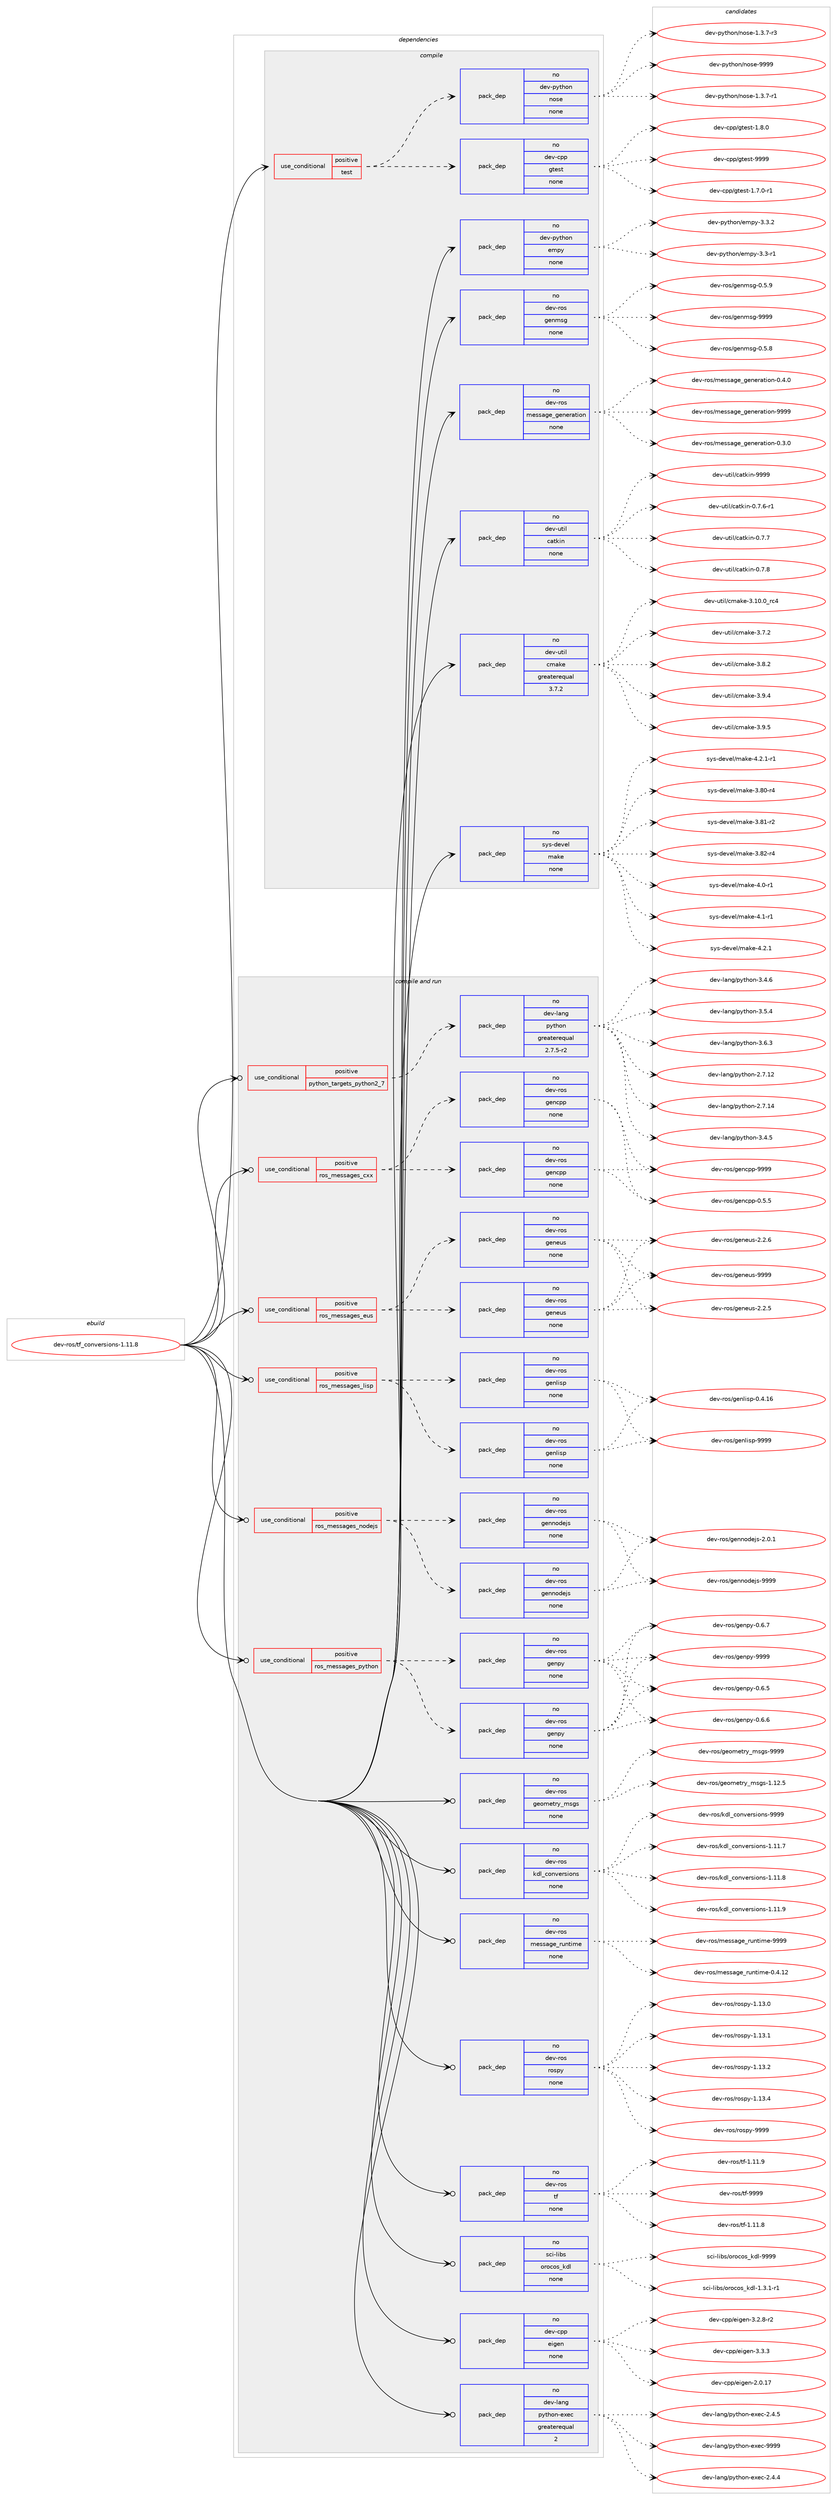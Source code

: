 digraph prolog {

# *************
# Graph options
# *************

newrank=true;
concentrate=true;
compound=true;
graph [rankdir=LR,fontname=Helvetica,fontsize=10,ranksep=1.5];#, ranksep=2.5, nodesep=0.2];
edge  [arrowhead=vee];
node  [fontname=Helvetica,fontsize=10];

# **********
# The ebuild
# **********

subgraph cluster_leftcol {
color=gray;
rank=same;
label=<<i>ebuild</i>>;
id [label="dev-ros/tf_conversions-1.11.8", color=red, width=4, href="../dev-ros/tf_conversions-1.11.8.svg"];
}

# ****************
# The dependencies
# ****************

subgraph cluster_midcol {
color=gray;
label=<<i>dependencies</i>>;
subgraph cluster_compile {
fillcolor="#eeeeee";
style=filled;
label=<<i>compile</i>>;
subgraph cond47922 {
dependency218184 [label=<<TABLE BORDER="0" CELLBORDER="1" CELLSPACING="0" CELLPADDING="4"><TR><TD ROWSPAN="3" CELLPADDING="10">use_conditional</TD></TR><TR><TD>positive</TD></TR><TR><TD>test</TD></TR></TABLE>>, shape=none, color=red];
subgraph pack166272 {
dependency218185 [label=<<TABLE BORDER="0" CELLBORDER="1" CELLSPACING="0" CELLPADDING="4" WIDTH="220"><TR><TD ROWSPAN="6" CELLPADDING="30">pack_dep</TD></TR><TR><TD WIDTH="110">no</TD></TR><TR><TD>dev-cpp</TD></TR><TR><TD>gtest</TD></TR><TR><TD>none</TD></TR><TR><TD></TD></TR></TABLE>>, shape=none, color=blue];
}
dependency218184:e -> dependency218185:w [weight=20,style="dashed",arrowhead="vee"];
subgraph pack166273 {
dependency218186 [label=<<TABLE BORDER="0" CELLBORDER="1" CELLSPACING="0" CELLPADDING="4" WIDTH="220"><TR><TD ROWSPAN="6" CELLPADDING="30">pack_dep</TD></TR><TR><TD WIDTH="110">no</TD></TR><TR><TD>dev-python</TD></TR><TR><TD>nose</TD></TR><TR><TD>none</TD></TR><TR><TD></TD></TR></TABLE>>, shape=none, color=blue];
}
dependency218184:e -> dependency218186:w [weight=20,style="dashed",arrowhead="vee"];
}
id:e -> dependency218184:w [weight=20,style="solid",arrowhead="vee"];
subgraph pack166274 {
dependency218187 [label=<<TABLE BORDER="0" CELLBORDER="1" CELLSPACING="0" CELLPADDING="4" WIDTH="220"><TR><TD ROWSPAN="6" CELLPADDING="30">pack_dep</TD></TR><TR><TD WIDTH="110">no</TD></TR><TR><TD>dev-python</TD></TR><TR><TD>empy</TD></TR><TR><TD>none</TD></TR><TR><TD></TD></TR></TABLE>>, shape=none, color=blue];
}
id:e -> dependency218187:w [weight=20,style="solid",arrowhead="vee"];
subgraph pack166275 {
dependency218188 [label=<<TABLE BORDER="0" CELLBORDER="1" CELLSPACING="0" CELLPADDING="4" WIDTH="220"><TR><TD ROWSPAN="6" CELLPADDING="30">pack_dep</TD></TR><TR><TD WIDTH="110">no</TD></TR><TR><TD>dev-ros</TD></TR><TR><TD>genmsg</TD></TR><TR><TD>none</TD></TR><TR><TD></TD></TR></TABLE>>, shape=none, color=blue];
}
id:e -> dependency218188:w [weight=20,style="solid",arrowhead="vee"];
subgraph pack166276 {
dependency218189 [label=<<TABLE BORDER="0" CELLBORDER="1" CELLSPACING="0" CELLPADDING="4" WIDTH="220"><TR><TD ROWSPAN="6" CELLPADDING="30">pack_dep</TD></TR><TR><TD WIDTH="110">no</TD></TR><TR><TD>dev-ros</TD></TR><TR><TD>message_generation</TD></TR><TR><TD>none</TD></TR><TR><TD></TD></TR></TABLE>>, shape=none, color=blue];
}
id:e -> dependency218189:w [weight=20,style="solid",arrowhead="vee"];
subgraph pack166277 {
dependency218190 [label=<<TABLE BORDER="0" CELLBORDER="1" CELLSPACING="0" CELLPADDING="4" WIDTH="220"><TR><TD ROWSPAN="6" CELLPADDING="30">pack_dep</TD></TR><TR><TD WIDTH="110">no</TD></TR><TR><TD>dev-util</TD></TR><TR><TD>catkin</TD></TR><TR><TD>none</TD></TR><TR><TD></TD></TR></TABLE>>, shape=none, color=blue];
}
id:e -> dependency218190:w [weight=20,style="solid",arrowhead="vee"];
subgraph pack166278 {
dependency218191 [label=<<TABLE BORDER="0" CELLBORDER="1" CELLSPACING="0" CELLPADDING="4" WIDTH="220"><TR><TD ROWSPAN="6" CELLPADDING="30">pack_dep</TD></TR><TR><TD WIDTH="110">no</TD></TR><TR><TD>dev-util</TD></TR><TR><TD>cmake</TD></TR><TR><TD>greaterequal</TD></TR><TR><TD>3.7.2</TD></TR></TABLE>>, shape=none, color=blue];
}
id:e -> dependency218191:w [weight=20,style="solid",arrowhead="vee"];
subgraph pack166279 {
dependency218192 [label=<<TABLE BORDER="0" CELLBORDER="1" CELLSPACING="0" CELLPADDING="4" WIDTH="220"><TR><TD ROWSPAN="6" CELLPADDING="30">pack_dep</TD></TR><TR><TD WIDTH="110">no</TD></TR><TR><TD>sys-devel</TD></TR><TR><TD>make</TD></TR><TR><TD>none</TD></TR><TR><TD></TD></TR></TABLE>>, shape=none, color=blue];
}
id:e -> dependency218192:w [weight=20,style="solid",arrowhead="vee"];
}
subgraph cluster_compileandrun {
fillcolor="#eeeeee";
style=filled;
label=<<i>compile and run</i>>;
subgraph cond47923 {
dependency218193 [label=<<TABLE BORDER="0" CELLBORDER="1" CELLSPACING="0" CELLPADDING="4"><TR><TD ROWSPAN="3" CELLPADDING="10">use_conditional</TD></TR><TR><TD>positive</TD></TR><TR><TD>python_targets_python2_7</TD></TR></TABLE>>, shape=none, color=red];
subgraph pack166280 {
dependency218194 [label=<<TABLE BORDER="0" CELLBORDER="1" CELLSPACING="0" CELLPADDING="4" WIDTH="220"><TR><TD ROWSPAN="6" CELLPADDING="30">pack_dep</TD></TR><TR><TD WIDTH="110">no</TD></TR><TR><TD>dev-lang</TD></TR><TR><TD>python</TD></TR><TR><TD>greaterequal</TD></TR><TR><TD>2.7.5-r2</TD></TR></TABLE>>, shape=none, color=blue];
}
dependency218193:e -> dependency218194:w [weight=20,style="dashed",arrowhead="vee"];
}
id:e -> dependency218193:w [weight=20,style="solid",arrowhead="odotvee"];
subgraph cond47924 {
dependency218195 [label=<<TABLE BORDER="0" CELLBORDER="1" CELLSPACING="0" CELLPADDING="4"><TR><TD ROWSPAN="3" CELLPADDING="10">use_conditional</TD></TR><TR><TD>positive</TD></TR><TR><TD>ros_messages_cxx</TD></TR></TABLE>>, shape=none, color=red];
subgraph pack166281 {
dependency218196 [label=<<TABLE BORDER="0" CELLBORDER="1" CELLSPACING="0" CELLPADDING="4" WIDTH="220"><TR><TD ROWSPAN="6" CELLPADDING="30">pack_dep</TD></TR><TR><TD WIDTH="110">no</TD></TR><TR><TD>dev-ros</TD></TR><TR><TD>gencpp</TD></TR><TR><TD>none</TD></TR><TR><TD></TD></TR></TABLE>>, shape=none, color=blue];
}
dependency218195:e -> dependency218196:w [weight=20,style="dashed",arrowhead="vee"];
subgraph pack166282 {
dependency218197 [label=<<TABLE BORDER="0" CELLBORDER="1" CELLSPACING="0" CELLPADDING="4" WIDTH="220"><TR><TD ROWSPAN="6" CELLPADDING="30">pack_dep</TD></TR><TR><TD WIDTH="110">no</TD></TR><TR><TD>dev-ros</TD></TR><TR><TD>gencpp</TD></TR><TR><TD>none</TD></TR><TR><TD></TD></TR></TABLE>>, shape=none, color=blue];
}
dependency218195:e -> dependency218197:w [weight=20,style="dashed",arrowhead="vee"];
}
id:e -> dependency218195:w [weight=20,style="solid",arrowhead="odotvee"];
subgraph cond47925 {
dependency218198 [label=<<TABLE BORDER="0" CELLBORDER="1" CELLSPACING="0" CELLPADDING="4"><TR><TD ROWSPAN="3" CELLPADDING="10">use_conditional</TD></TR><TR><TD>positive</TD></TR><TR><TD>ros_messages_eus</TD></TR></TABLE>>, shape=none, color=red];
subgraph pack166283 {
dependency218199 [label=<<TABLE BORDER="0" CELLBORDER="1" CELLSPACING="0" CELLPADDING="4" WIDTH="220"><TR><TD ROWSPAN="6" CELLPADDING="30">pack_dep</TD></TR><TR><TD WIDTH="110">no</TD></TR><TR><TD>dev-ros</TD></TR><TR><TD>geneus</TD></TR><TR><TD>none</TD></TR><TR><TD></TD></TR></TABLE>>, shape=none, color=blue];
}
dependency218198:e -> dependency218199:w [weight=20,style="dashed",arrowhead="vee"];
subgraph pack166284 {
dependency218200 [label=<<TABLE BORDER="0" CELLBORDER="1" CELLSPACING="0" CELLPADDING="4" WIDTH="220"><TR><TD ROWSPAN="6" CELLPADDING="30">pack_dep</TD></TR><TR><TD WIDTH="110">no</TD></TR><TR><TD>dev-ros</TD></TR><TR><TD>geneus</TD></TR><TR><TD>none</TD></TR><TR><TD></TD></TR></TABLE>>, shape=none, color=blue];
}
dependency218198:e -> dependency218200:w [weight=20,style="dashed",arrowhead="vee"];
}
id:e -> dependency218198:w [weight=20,style="solid",arrowhead="odotvee"];
subgraph cond47926 {
dependency218201 [label=<<TABLE BORDER="0" CELLBORDER="1" CELLSPACING="0" CELLPADDING="4"><TR><TD ROWSPAN="3" CELLPADDING="10">use_conditional</TD></TR><TR><TD>positive</TD></TR><TR><TD>ros_messages_lisp</TD></TR></TABLE>>, shape=none, color=red];
subgraph pack166285 {
dependency218202 [label=<<TABLE BORDER="0" CELLBORDER="1" CELLSPACING="0" CELLPADDING="4" WIDTH="220"><TR><TD ROWSPAN="6" CELLPADDING="30">pack_dep</TD></TR><TR><TD WIDTH="110">no</TD></TR><TR><TD>dev-ros</TD></TR><TR><TD>genlisp</TD></TR><TR><TD>none</TD></TR><TR><TD></TD></TR></TABLE>>, shape=none, color=blue];
}
dependency218201:e -> dependency218202:w [weight=20,style="dashed",arrowhead="vee"];
subgraph pack166286 {
dependency218203 [label=<<TABLE BORDER="0" CELLBORDER="1" CELLSPACING="0" CELLPADDING="4" WIDTH="220"><TR><TD ROWSPAN="6" CELLPADDING="30">pack_dep</TD></TR><TR><TD WIDTH="110">no</TD></TR><TR><TD>dev-ros</TD></TR><TR><TD>genlisp</TD></TR><TR><TD>none</TD></TR><TR><TD></TD></TR></TABLE>>, shape=none, color=blue];
}
dependency218201:e -> dependency218203:w [weight=20,style="dashed",arrowhead="vee"];
}
id:e -> dependency218201:w [weight=20,style="solid",arrowhead="odotvee"];
subgraph cond47927 {
dependency218204 [label=<<TABLE BORDER="0" CELLBORDER="1" CELLSPACING="0" CELLPADDING="4"><TR><TD ROWSPAN="3" CELLPADDING="10">use_conditional</TD></TR><TR><TD>positive</TD></TR><TR><TD>ros_messages_nodejs</TD></TR></TABLE>>, shape=none, color=red];
subgraph pack166287 {
dependency218205 [label=<<TABLE BORDER="0" CELLBORDER="1" CELLSPACING="0" CELLPADDING="4" WIDTH="220"><TR><TD ROWSPAN="6" CELLPADDING="30">pack_dep</TD></TR><TR><TD WIDTH="110">no</TD></TR><TR><TD>dev-ros</TD></TR><TR><TD>gennodejs</TD></TR><TR><TD>none</TD></TR><TR><TD></TD></TR></TABLE>>, shape=none, color=blue];
}
dependency218204:e -> dependency218205:w [weight=20,style="dashed",arrowhead="vee"];
subgraph pack166288 {
dependency218206 [label=<<TABLE BORDER="0" CELLBORDER="1" CELLSPACING="0" CELLPADDING="4" WIDTH="220"><TR><TD ROWSPAN="6" CELLPADDING="30">pack_dep</TD></TR><TR><TD WIDTH="110">no</TD></TR><TR><TD>dev-ros</TD></TR><TR><TD>gennodejs</TD></TR><TR><TD>none</TD></TR><TR><TD></TD></TR></TABLE>>, shape=none, color=blue];
}
dependency218204:e -> dependency218206:w [weight=20,style="dashed",arrowhead="vee"];
}
id:e -> dependency218204:w [weight=20,style="solid",arrowhead="odotvee"];
subgraph cond47928 {
dependency218207 [label=<<TABLE BORDER="0" CELLBORDER="1" CELLSPACING="0" CELLPADDING="4"><TR><TD ROWSPAN="3" CELLPADDING="10">use_conditional</TD></TR><TR><TD>positive</TD></TR><TR><TD>ros_messages_python</TD></TR></TABLE>>, shape=none, color=red];
subgraph pack166289 {
dependency218208 [label=<<TABLE BORDER="0" CELLBORDER="1" CELLSPACING="0" CELLPADDING="4" WIDTH="220"><TR><TD ROWSPAN="6" CELLPADDING="30">pack_dep</TD></TR><TR><TD WIDTH="110">no</TD></TR><TR><TD>dev-ros</TD></TR><TR><TD>genpy</TD></TR><TR><TD>none</TD></TR><TR><TD></TD></TR></TABLE>>, shape=none, color=blue];
}
dependency218207:e -> dependency218208:w [weight=20,style="dashed",arrowhead="vee"];
subgraph pack166290 {
dependency218209 [label=<<TABLE BORDER="0" CELLBORDER="1" CELLSPACING="0" CELLPADDING="4" WIDTH="220"><TR><TD ROWSPAN="6" CELLPADDING="30">pack_dep</TD></TR><TR><TD WIDTH="110">no</TD></TR><TR><TD>dev-ros</TD></TR><TR><TD>genpy</TD></TR><TR><TD>none</TD></TR><TR><TD></TD></TR></TABLE>>, shape=none, color=blue];
}
dependency218207:e -> dependency218209:w [weight=20,style="dashed",arrowhead="vee"];
}
id:e -> dependency218207:w [weight=20,style="solid",arrowhead="odotvee"];
subgraph pack166291 {
dependency218210 [label=<<TABLE BORDER="0" CELLBORDER="1" CELLSPACING="0" CELLPADDING="4" WIDTH="220"><TR><TD ROWSPAN="6" CELLPADDING="30">pack_dep</TD></TR><TR><TD WIDTH="110">no</TD></TR><TR><TD>dev-cpp</TD></TR><TR><TD>eigen</TD></TR><TR><TD>none</TD></TR><TR><TD></TD></TR></TABLE>>, shape=none, color=blue];
}
id:e -> dependency218210:w [weight=20,style="solid",arrowhead="odotvee"];
subgraph pack166292 {
dependency218211 [label=<<TABLE BORDER="0" CELLBORDER="1" CELLSPACING="0" CELLPADDING="4" WIDTH="220"><TR><TD ROWSPAN="6" CELLPADDING="30">pack_dep</TD></TR><TR><TD WIDTH="110">no</TD></TR><TR><TD>dev-lang</TD></TR><TR><TD>python-exec</TD></TR><TR><TD>greaterequal</TD></TR><TR><TD>2</TD></TR></TABLE>>, shape=none, color=blue];
}
id:e -> dependency218211:w [weight=20,style="solid",arrowhead="odotvee"];
subgraph pack166293 {
dependency218212 [label=<<TABLE BORDER="0" CELLBORDER="1" CELLSPACING="0" CELLPADDING="4" WIDTH="220"><TR><TD ROWSPAN="6" CELLPADDING="30">pack_dep</TD></TR><TR><TD WIDTH="110">no</TD></TR><TR><TD>dev-ros</TD></TR><TR><TD>geometry_msgs</TD></TR><TR><TD>none</TD></TR><TR><TD></TD></TR></TABLE>>, shape=none, color=blue];
}
id:e -> dependency218212:w [weight=20,style="solid",arrowhead="odotvee"];
subgraph pack166294 {
dependency218213 [label=<<TABLE BORDER="0" CELLBORDER="1" CELLSPACING="0" CELLPADDING="4" WIDTH="220"><TR><TD ROWSPAN="6" CELLPADDING="30">pack_dep</TD></TR><TR><TD WIDTH="110">no</TD></TR><TR><TD>dev-ros</TD></TR><TR><TD>kdl_conversions</TD></TR><TR><TD>none</TD></TR><TR><TD></TD></TR></TABLE>>, shape=none, color=blue];
}
id:e -> dependency218213:w [weight=20,style="solid",arrowhead="odotvee"];
subgraph pack166295 {
dependency218214 [label=<<TABLE BORDER="0" CELLBORDER="1" CELLSPACING="0" CELLPADDING="4" WIDTH="220"><TR><TD ROWSPAN="6" CELLPADDING="30">pack_dep</TD></TR><TR><TD WIDTH="110">no</TD></TR><TR><TD>dev-ros</TD></TR><TR><TD>message_runtime</TD></TR><TR><TD>none</TD></TR><TR><TD></TD></TR></TABLE>>, shape=none, color=blue];
}
id:e -> dependency218214:w [weight=20,style="solid",arrowhead="odotvee"];
subgraph pack166296 {
dependency218215 [label=<<TABLE BORDER="0" CELLBORDER="1" CELLSPACING="0" CELLPADDING="4" WIDTH="220"><TR><TD ROWSPAN="6" CELLPADDING="30">pack_dep</TD></TR><TR><TD WIDTH="110">no</TD></TR><TR><TD>dev-ros</TD></TR><TR><TD>rospy</TD></TR><TR><TD>none</TD></TR><TR><TD></TD></TR></TABLE>>, shape=none, color=blue];
}
id:e -> dependency218215:w [weight=20,style="solid",arrowhead="odotvee"];
subgraph pack166297 {
dependency218216 [label=<<TABLE BORDER="0" CELLBORDER="1" CELLSPACING="0" CELLPADDING="4" WIDTH="220"><TR><TD ROWSPAN="6" CELLPADDING="30">pack_dep</TD></TR><TR><TD WIDTH="110">no</TD></TR><TR><TD>dev-ros</TD></TR><TR><TD>tf</TD></TR><TR><TD>none</TD></TR><TR><TD></TD></TR></TABLE>>, shape=none, color=blue];
}
id:e -> dependency218216:w [weight=20,style="solid",arrowhead="odotvee"];
subgraph pack166298 {
dependency218217 [label=<<TABLE BORDER="0" CELLBORDER="1" CELLSPACING="0" CELLPADDING="4" WIDTH="220"><TR><TD ROWSPAN="6" CELLPADDING="30">pack_dep</TD></TR><TR><TD WIDTH="110">no</TD></TR><TR><TD>sci-libs</TD></TR><TR><TD>orocos_kdl</TD></TR><TR><TD>none</TD></TR><TR><TD></TD></TR></TABLE>>, shape=none, color=blue];
}
id:e -> dependency218217:w [weight=20,style="solid",arrowhead="odotvee"];
}
subgraph cluster_run {
fillcolor="#eeeeee";
style=filled;
label=<<i>run</i>>;
}
}

# **************
# The candidates
# **************

subgraph cluster_choices {
rank=same;
color=gray;
label=<<i>candidates</i>>;

subgraph choice166272 {
color=black;
nodesep=1;
choice1001011184599112112471031161011151164549465546484511449 [label="dev-cpp/gtest-1.7.0-r1", color=red, width=4,href="../dev-cpp/gtest-1.7.0-r1.svg"];
choice100101118459911211247103116101115116454946564648 [label="dev-cpp/gtest-1.8.0", color=red, width=4,href="../dev-cpp/gtest-1.8.0.svg"];
choice1001011184599112112471031161011151164557575757 [label="dev-cpp/gtest-9999", color=red, width=4,href="../dev-cpp/gtest-9999.svg"];
dependency218185:e -> choice1001011184599112112471031161011151164549465546484511449:w [style=dotted,weight="100"];
dependency218185:e -> choice100101118459911211247103116101115116454946564648:w [style=dotted,weight="100"];
dependency218185:e -> choice1001011184599112112471031161011151164557575757:w [style=dotted,weight="100"];
}
subgraph choice166273 {
color=black;
nodesep=1;
choice10010111845112121116104111110471101111151014549465146554511449 [label="dev-python/nose-1.3.7-r1", color=red, width=4,href="../dev-python/nose-1.3.7-r1.svg"];
choice10010111845112121116104111110471101111151014549465146554511451 [label="dev-python/nose-1.3.7-r3", color=red, width=4,href="../dev-python/nose-1.3.7-r3.svg"];
choice10010111845112121116104111110471101111151014557575757 [label="dev-python/nose-9999", color=red, width=4,href="../dev-python/nose-9999.svg"];
dependency218186:e -> choice10010111845112121116104111110471101111151014549465146554511449:w [style=dotted,weight="100"];
dependency218186:e -> choice10010111845112121116104111110471101111151014549465146554511451:w [style=dotted,weight="100"];
dependency218186:e -> choice10010111845112121116104111110471101111151014557575757:w [style=dotted,weight="100"];
}
subgraph choice166274 {
color=black;
nodesep=1;
choice1001011184511212111610411111047101109112121455146514511449 [label="dev-python/empy-3.3-r1", color=red, width=4,href="../dev-python/empy-3.3-r1.svg"];
choice1001011184511212111610411111047101109112121455146514650 [label="dev-python/empy-3.3.2", color=red, width=4,href="../dev-python/empy-3.3.2.svg"];
dependency218187:e -> choice1001011184511212111610411111047101109112121455146514511449:w [style=dotted,weight="100"];
dependency218187:e -> choice1001011184511212111610411111047101109112121455146514650:w [style=dotted,weight="100"];
}
subgraph choice166275 {
color=black;
nodesep=1;
choice1001011184511411111547103101110109115103454846534656 [label="dev-ros/genmsg-0.5.8", color=red, width=4,href="../dev-ros/genmsg-0.5.8.svg"];
choice1001011184511411111547103101110109115103454846534657 [label="dev-ros/genmsg-0.5.9", color=red, width=4,href="../dev-ros/genmsg-0.5.9.svg"];
choice10010111845114111115471031011101091151034557575757 [label="dev-ros/genmsg-9999", color=red, width=4,href="../dev-ros/genmsg-9999.svg"];
dependency218188:e -> choice1001011184511411111547103101110109115103454846534656:w [style=dotted,weight="100"];
dependency218188:e -> choice1001011184511411111547103101110109115103454846534657:w [style=dotted,weight="100"];
dependency218188:e -> choice10010111845114111115471031011101091151034557575757:w [style=dotted,weight="100"];
}
subgraph choice166276 {
color=black;
nodesep=1;
choice1001011184511411111547109101115115971031019510310111010111497116105111110454846514648 [label="dev-ros/message_generation-0.3.0", color=red, width=4,href="../dev-ros/message_generation-0.3.0.svg"];
choice1001011184511411111547109101115115971031019510310111010111497116105111110454846524648 [label="dev-ros/message_generation-0.4.0", color=red, width=4,href="../dev-ros/message_generation-0.4.0.svg"];
choice10010111845114111115471091011151159710310195103101110101114971161051111104557575757 [label="dev-ros/message_generation-9999", color=red, width=4,href="../dev-ros/message_generation-9999.svg"];
dependency218189:e -> choice1001011184511411111547109101115115971031019510310111010111497116105111110454846514648:w [style=dotted,weight="100"];
dependency218189:e -> choice1001011184511411111547109101115115971031019510310111010111497116105111110454846524648:w [style=dotted,weight="100"];
dependency218189:e -> choice10010111845114111115471091011151159710310195103101110101114971161051111104557575757:w [style=dotted,weight="100"];
}
subgraph choice166277 {
color=black;
nodesep=1;
choice100101118451171161051084799971161071051104548465546544511449 [label="dev-util/catkin-0.7.6-r1", color=red, width=4,href="../dev-util/catkin-0.7.6-r1.svg"];
choice10010111845117116105108479997116107105110454846554655 [label="dev-util/catkin-0.7.7", color=red, width=4,href="../dev-util/catkin-0.7.7.svg"];
choice10010111845117116105108479997116107105110454846554656 [label="dev-util/catkin-0.7.8", color=red, width=4,href="../dev-util/catkin-0.7.8.svg"];
choice100101118451171161051084799971161071051104557575757 [label="dev-util/catkin-9999", color=red, width=4,href="../dev-util/catkin-9999.svg"];
dependency218190:e -> choice100101118451171161051084799971161071051104548465546544511449:w [style=dotted,weight="100"];
dependency218190:e -> choice10010111845117116105108479997116107105110454846554655:w [style=dotted,weight="100"];
dependency218190:e -> choice10010111845117116105108479997116107105110454846554656:w [style=dotted,weight="100"];
dependency218190:e -> choice100101118451171161051084799971161071051104557575757:w [style=dotted,weight="100"];
}
subgraph choice166278 {
color=black;
nodesep=1;
choice1001011184511711610510847991099710710145514649484648951149952 [label="dev-util/cmake-3.10.0_rc4", color=red, width=4,href="../dev-util/cmake-3.10.0_rc4.svg"];
choice10010111845117116105108479910997107101455146554650 [label="dev-util/cmake-3.7.2", color=red, width=4,href="../dev-util/cmake-3.7.2.svg"];
choice10010111845117116105108479910997107101455146564650 [label="dev-util/cmake-3.8.2", color=red, width=4,href="../dev-util/cmake-3.8.2.svg"];
choice10010111845117116105108479910997107101455146574652 [label="dev-util/cmake-3.9.4", color=red, width=4,href="../dev-util/cmake-3.9.4.svg"];
choice10010111845117116105108479910997107101455146574653 [label="dev-util/cmake-3.9.5", color=red, width=4,href="../dev-util/cmake-3.9.5.svg"];
dependency218191:e -> choice1001011184511711610510847991099710710145514649484648951149952:w [style=dotted,weight="100"];
dependency218191:e -> choice10010111845117116105108479910997107101455146554650:w [style=dotted,weight="100"];
dependency218191:e -> choice10010111845117116105108479910997107101455146564650:w [style=dotted,weight="100"];
dependency218191:e -> choice10010111845117116105108479910997107101455146574652:w [style=dotted,weight="100"];
dependency218191:e -> choice10010111845117116105108479910997107101455146574653:w [style=dotted,weight="100"];
}
subgraph choice166279 {
color=black;
nodesep=1;
choice11512111545100101118101108471099710710145514656484511452 [label="sys-devel/make-3.80-r4", color=red, width=4,href="../sys-devel/make-3.80-r4.svg"];
choice11512111545100101118101108471099710710145514656494511450 [label="sys-devel/make-3.81-r2", color=red, width=4,href="../sys-devel/make-3.81-r2.svg"];
choice11512111545100101118101108471099710710145514656504511452 [label="sys-devel/make-3.82-r4", color=red, width=4,href="../sys-devel/make-3.82-r4.svg"];
choice115121115451001011181011084710997107101455246484511449 [label="sys-devel/make-4.0-r1", color=red, width=4,href="../sys-devel/make-4.0-r1.svg"];
choice115121115451001011181011084710997107101455246494511449 [label="sys-devel/make-4.1-r1", color=red, width=4,href="../sys-devel/make-4.1-r1.svg"];
choice115121115451001011181011084710997107101455246504649 [label="sys-devel/make-4.2.1", color=red, width=4,href="../sys-devel/make-4.2.1.svg"];
choice1151211154510010111810110847109971071014552465046494511449 [label="sys-devel/make-4.2.1-r1", color=red, width=4,href="../sys-devel/make-4.2.1-r1.svg"];
dependency218192:e -> choice11512111545100101118101108471099710710145514656484511452:w [style=dotted,weight="100"];
dependency218192:e -> choice11512111545100101118101108471099710710145514656494511450:w [style=dotted,weight="100"];
dependency218192:e -> choice11512111545100101118101108471099710710145514656504511452:w [style=dotted,weight="100"];
dependency218192:e -> choice115121115451001011181011084710997107101455246484511449:w [style=dotted,weight="100"];
dependency218192:e -> choice115121115451001011181011084710997107101455246494511449:w [style=dotted,weight="100"];
dependency218192:e -> choice115121115451001011181011084710997107101455246504649:w [style=dotted,weight="100"];
dependency218192:e -> choice1151211154510010111810110847109971071014552465046494511449:w [style=dotted,weight="100"];
}
subgraph choice166280 {
color=black;
nodesep=1;
choice10010111845108971101034711212111610411111045504655464950 [label="dev-lang/python-2.7.12", color=red, width=4,href="../dev-lang/python-2.7.12.svg"];
choice10010111845108971101034711212111610411111045504655464952 [label="dev-lang/python-2.7.14", color=red, width=4,href="../dev-lang/python-2.7.14.svg"];
choice100101118451089711010347112121116104111110455146524653 [label="dev-lang/python-3.4.5", color=red, width=4,href="../dev-lang/python-3.4.5.svg"];
choice100101118451089711010347112121116104111110455146524654 [label="dev-lang/python-3.4.6", color=red, width=4,href="../dev-lang/python-3.4.6.svg"];
choice100101118451089711010347112121116104111110455146534652 [label="dev-lang/python-3.5.4", color=red, width=4,href="../dev-lang/python-3.5.4.svg"];
choice100101118451089711010347112121116104111110455146544651 [label="dev-lang/python-3.6.3", color=red, width=4,href="../dev-lang/python-3.6.3.svg"];
dependency218194:e -> choice10010111845108971101034711212111610411111045504655464950:w [style=dotted,weight="100"];
dependency218194:e -> choice10010111845108971101034711212111610411111045504655464952:w [style=dotted,weight="100"];
dependency218194:e -> choice100101118451089711010347112121116104111110455146524653:w [style=dotted,weight="100"];
dependency218194:e -> choice100101118451089711010347112121116104111110455146524654:w [style=dotted,weight="100"];
dependency218194:e -> choice100101118451089711010347112121116104111110455146534652:w [style=dotted,weight="100"];
dependency218194:e -> choice100101118451089711010347112121116104111110455146544651:w [style=dotted,weight="100"];
}
subgraph choice166281 {
color=black;
nodesep=1;
choice100101118451141111154710310111099112112454846534653 [label="dev-ros/gencpp-0.5.5", color=red, width=4,href="../dev-ros/gencpp-0.5.5.svg"];
choice1001011184511411111547103101110991121124557575757 [label="dev-ros/gencpp-9999", color=red, width=4,href="../dev-ros/gencpp-9999.svg"];
dependency218196:e -> choice100101118451141111154710310111099112112454846534653:w [style=dotted,weight="100"];
dependency218196:e -> choice1001011184511411111547103101110991121124557575757:w [style=dotted,weight="100"];
}
subgraph choice166282 {
color=black;
nodesep=1;
choice100101118451141111154710310111099112112454846534653 [label="dev-ros/gencpp-0.5.5", color=red, width=4,href="../dev-ros/gencpp-0.5.5.svg"];
choice1001011184511411111547103101110991121124557575757 [label="dev-ros/gencpp-9999", color=red, width=4,href="../dev-ros/gencpp-9999.svg"];
dependency218197:e -> choice100101118451141111154710310111099112112454846534653:w [style=dotted,weight="100"];
dependency218197:e -> choice1001011184511411111547103101110991121124557575757:w [style=dotted,weight="100"];
}
subgraph choice166283 {
color=black;
nodesep=1;
choice1001011184511411111547103101110101117115455046504653 [label="dev-ros/geneus-2.2.5", color=red, width=4,href="../dev-ros/geneus-2.2.5.svg"];
choice1001011184511411111547103101110101117115455046504654 [label="dev-ros/geneus-2.2.6", color=red, width=4,href="../dev-ros/geneus-2.2.6.svg"];
choice10010111845114111115471031011101011171154557575757 [label="dev-ros/geneus-9999", color=red, width=4,href="../dev-ros/geneus-9999.svg"];
dependency218199:e -> choice1001011184511411111547103101110101117115455046504653:w [style=dotted,weight="100"];
dependency218199:e -> choice1001011184511411111547103101110101117115455046504654:w [style=dotted,weight="100"];
dependency218199:e -> choice10010111845114111115471031011101011171154557575757:w [style=dotted,weight="100"];
}
subgraph choice166284 {
color=black;
nodesep=1;
choice1001011184511411111547103101110101117115455046504653 [label="dev-ros/geneus-2.2.5", color=red, width=4,href="../dev-ros/geneus-2.2.5.svg"];
choice1001011184511411111547103101110101117115455046504654 [label="dev-ros/geneus-2.2.6", color=red, width=4,href="../dev-ros/geneus-2.2.6.svg"];
choice10010111845114111115471031011101011171154557575757 [label="dev-ros/geneus-9999", color=red, width=4,href="../dev-ros/geneus-9999.svg"];
dependency218200:e -> choice1001011184511411111547103101110101117115455046504653:w [style=dotted,weight="100"];
dependency218200:e -> choice1001011184511411111547103101110101117115455046504654:w [style=dotted,weight="100"];
dependency218200:e -> choice10010111845114111115471031011101011171154557575757:w [style=dotted,weight="100"];
}
subgraph choice166285 {
color=black;
nodesep=1;
choice100101118451141111154710310111010810511511245484652464954 [label="dev-ros/genlisp-0.4.16", color=red, width=4,href="../dev-ros/genlisp-0.4.16.svg"];
choice10010111845114111115471031011101081051151124557575757 [label="dev-ros/genlisp-9999", color=red, width=4,href="../dev-ros/genlisp-9999.svg"];
dependency218202:e -> choice100101118451141111154710310111010810511511245484652464954:w [style=dotted,weight="100"];
dependency218202:e -> choice10010111845114111115471031011101081051151124557575757:w [style=dotted,weight="100"];
}
subgraph choice166286 {
color=black;
nodesep=1;
choice100101118451141111154710310111010810511511245484652464954 [label="dev-ros/genlisp-0.4.16", color=red, width=4,href="../dev-ros/genlisp-0.4.16.svg"];
choice10010111845114111115471031011101081051151124557575757 [label="dev-ros/genlisp-9999", color=red, width=4,href="../dev-ros/genlisp-9999.svg"];
dependency218203:e -> choice100101118451141111154710310111010810511511245484652464954:w [style=dotted,weight="100"];
dependency218203:e -> choice10010111845114111115471031011101081051151124557575757:w [style=dotted,weight="100"];
}
subgraph choice166287 {
color=black;
nodesep=1;
choice1001011184511411111547103101110110111100101106115455046484649 [label="dev-ros/gennodejs-2.0.1", color=red, width=4,href="../dev-ros/gennodejs-2.0.1.svg"];
choice10010111845114111115471031011101101111001011061154557575757 [label="dev-ros/gennodejs-9999", color=red, width=4,href="../dev-ros/gennodejs-9999.svg"];
dependency218205:e -> choice1001011184511411111547103101110110111100101106115455046484649:w [style=dotted,weight="100"];
dependency218205:e -> choice10010111845114111115471031011101101111001011061154557575757:w [style=dotted,weight="100"];
}
subgraph choice166288 {
color=black;
nodesep=1;
choice1001011184511411111547103101110110111100101106115455046484649 [label="dev-ros/gennodejs-2.0.1", color=red, width=4,href="../dev-ros/gennodejs-2.0.1.svg"];
choice10010111845114111115471031011101101111001011061154557575757 [label="dev-ros/gennodejs-9999", color=red, width=4,href="../dev-ros/gennodejs-9999.svg"];
dependency218206:e -> choice1001011184511411111547103101110110111100101106115455046484649:w [style=dotted,weight="100"];
dependency218206:e -> choice10010111845114111115471031011101101111001011061154557575757:w [style=dotted,weight="100"];
}
subgraph choice166289 {
color=black;
nodesep=1;
choice1001011184511411111547103101110112121454846544653 [label="dev-ros/genpy-0.6.5", color=red, width=4,href="../dev-ros/genpy-0.6.5.svg"];
choice1001011184511411111547103101110112121454846544654 [label="dev-ros/genpy-0.6.6", color=red, width=4,href="../dev-ros/genpy-0.6.6.svg"];
choice1001011184511411111547103101110112121454846544655 [label="dev-ros/genpy-0.6.7", color=red, width=4,href="../dev-ros/genpy-0.6.7.svg"];
choice10010111845114111115471031011101121214557575757 [label="dev-ros/genpy-9999", color=red, width=4,href="../dev-ros/genpy-9999.svg"];
dependency218208:e -> choice1001011184511411111547103101110112121454846544653:w [style=dotted,weight="100"];
dependency218208:e -> choice1001011184511411111547103101110112121454846544654:w [style=dotted,weight="100"];
dependency218208:e -> choice1001011184511411111547103101110112121454846544655:w [style=dotted,weight="100"];
dependency218208:e -> choice10010111845114111115471031011101121214557575757:w [style=dotted,weight="100"];
}
subgraph choice166290 {
color=black;
nodesep=1;
choice1001011184511411111547103101110112121454846544653 [label="dev-ros/genpy-0.6.5", color=red, width=4,href="../dev-ros/genpy-0.6.5.svg"];
choice1001011184511411111547103101110112121454846544654 [label="dev-ros/genpy-0.6.6", color=red, width=4,href="../dev-ros/genpy-0.6.6.svg"];
choice1001011184511411111547103101110112121454846544655 [label="dev-ros/genpy-0.6.7", color=red, width=4,href="../dev-ros/genpy-0.6.7.svg"];
choice10010111845114111115471031011101121214557575757 [label="dev-ros/genpy-9999", color=red, width=4,href="../dev-ros/genpy-9999.svg"];
dependency218209:e -> choice1001011184511411111547103101110112121454846544653:w [style=dotted,weight="100"];
dependency218209:e -> choice1001011184511411111547103101110112121454846544654:w [style=dotted,weight="100"];
dependency218209:e -> choice1001011184511411111547103101110112121454846544655:w [style=dotted,weight="100"];
dependency218209:e -> choice10010111845114111115471031011101121214557575757:w [style=dotted,weight="100"];
}
subgraph choice166291 {
color=black;
nodesep=1;
choice10010111845991121124710110510310111045504648464955 [label="dev-cpp/eigen-2.0.17", color=red, width=4,href="../dev-cpp/eigen-2.0.17.svg"];
choice1001011184599112112471011051031011104551465046564511450 [label="dev-cpp/eigen-3.2.8-r2", color=red, width=4,href="../dev-cpp/eigen-3.2.8-r2.svg"];
choice100101118459911211247101105103101110455146514651 [label="dev-cpp/eigen-3.3.3", color=red, width=4,href="../dev-cpp/eigen-3.3.3.svg"];
dependency218210:e -> choice10010111845991121124710110510310111045504648464955:w [style=dotted,weight="100"];
dependency218210:e -> choice1001011184599112112471011051031011104551465046564511450:w [style=dotted,weight="100"];
dependency218210:e -> choice100101118459911211247101105103101110455146514651:w [style=dotted,weight="100"];
}
subgraph choice166292 {
color=black;
nodesep=1;
choice1001011184510897110103471121211161041111104510112010199455046524652 [label="dev-lang/python-exec-2.4.4", color=red, width=4,href="../dev-lang/python-exec-2.4.4.svg"];
choice1001011184510897110103471121211161041111104510112010199455046524653 [label="dev-lang/python-exec-2.4.5", color=red, width=4,href="../dev-lang/python-exec-2.4.5.svg"];
choice10010111845108971101034711212111610411111045101120101994557575757 [label="dev-lang/python-exec-9999", color=red, width=4,href="../dev-lang/python-exec-9999.svg"];
dependency218211:e -> choice1001011184510897110103471121211161041111104510112010199455046524652:w [style=dotted,weight="100"];
dependency218211:e -> choice1001011184510897110103471121211161041111104510112010199455046524653:w [style=dotted,weight="100"];
dependency218211:e -> choice10010111845108971101034711212111610411111045101120101994557575757:w [style=dotted,weight="100"];
}
subgraph choice166293 {
color=black;
nodesep=1;
choice10010111845114111115471031011111091011161141219510911510311545494649504653 [label="dev-ros/geometry_msgs-1.12.5", color=red, width=4,href="../dev-ros/geometry_msgs-1.12.5.svg"];
choice1001011184511411111547103101111109101116114121951091151031154557575757 [label="dev-ros/geometry_msgs-9999", color=red, width=4,href="../dev-ros/geometry_msgs-9999.svg"];
dependency218212:e -> choice10010111845114111115471031011111091011161141219510911510311545494649504653:w [style=dotted,weight="100"];
dependency218212:e -> choice1001011184511411111547103101111109101116114121951091151031154557575757:w [style=dotted,weight="100"];
}
subgraph choice166294 {
color=black;
nodesep=1;
choice1001011184511411111547107100108959911111011810111411510511111011545494649494655 [label="dev-ros/kdl_conversions-1.11.7", color=red, width=4,href="../dev-ros/kdl_conversions-1.11.7.svg"];
choice1001011184511411111547107100108959911111011810111411510511111011545494649494656 [label="dev-ros/kdl_conversions-1.11.8", color=red, width=4,href="../dev-ros/kdl_conversions-1.11.8.svg"];
choice1001011184511411111547107100108959911111011810111411510511111011545494649494657 [label="dev-ros/kdl_conversions-1.11.9", color=red, width=4,href="../dev-ros/kdl_conversions-1.11.9.svg"];
choice100101118451141111154710710010895991111101181011141151051111101154557575757 [label="dev-ros/kdl_conversions-9999", color=red, width=4,href="../dev-ros/kdl_conversions-9999.svg"];
dependency218213:e -> choice1001011184511411111547107100108959911111011810111411510511111011545494649494655:w [style=dotted,weight="100"];
dependency218213:e -> choice1001011184511411111547107100108959911111011810111411510511111011545494649494656:w [style=dotted,weight="100"];
dependency218213:e -> choice1001011184511411111547107100108959911111011810111411510511111011545494649494657:w [style=dotted,weight="100"];
dependency218213:e -> choice100101118451141111154710710010895991111101181011141151051111101154557575757:w [style=dotted,weight="100"];
}
subgraph choice166295 {
color=black;
nodesep=1;
choice1001011184511411111547109101115115971031019511411711011610510910145484652464950 [label="dev-ros/message_runtime-0.4.12", color=red, width=4,href="../dev-ros/message_runtime-0.4.12.svg"];
choice100101118451141111154710910111511597103101951141171101161051091014557575757 [label="dev-ros/message_runtime-9999", color=red, width=4,href="../dev-ros/message_runtime-9999.svg"];
dependency218214:e -> choice1001011184511411111547109101115115971031019511411711011610510910145484652464950:w [style=dotted,weight="100"];
dependency218214:e -> choice100101118451141111154710910111511597103101951141171101161051091014557575757:w [style=dotted,weight="100"];
}
subgraph choice166296 {
color=black;
nodesep=1;
choice100101118451141111154711411111511212145494649514648 [label="dev-ros/rospy-1.13.0", color=red, width=4,href="../dev-ros/rospy-1.13.0.svg"];
choice100101118451141111154711411111511212145494649514649 [label="dev-ros/rospy-1.13.1", color=red, width=4,href="../dev-ros/rospy-1.13.1.svg"];
choice100101118451141111154711411111511212145494649514650 [label="dev-ros/rospy-1.13.2", color=red, width=4,href="../dev-ros/rospy-1.13.2.svg"];
choice100101118451141111154711411111511212145494649514652 [label="dev-ros/rospy-1.13.4", color=red, width=4,href="../dev-ros/rospy-1.13.4.svg"];
choice10010111845114111115471141111151121214557575757 [label="dev-ros/rospy-9999", color=red, width=4,href="../dev-ros/rospy-9999.svg"];
dependency218215:e -> choice100101118451141111154711411111511212145494649514648:w [style=dotted,weight="100"];
dependency218215:e -> choice100101118451141111154711411111511212145494649514649:w [style=dotted,weight="100"];
dependency218215:e -> choice100101118451141111154711411111511212145494649514650:w [style=dotted,weight="100"];
dependency218215:e -> choice100101118451141111154711411111511212145494649514652:w [style=dotted,weight="100"];
dependency218215:e -> choice10010111845114111115471141111151121214557575757:w [style=dotted,weight="100"];
}
subgraph choice166297 {
color=black;
nodesep=1;
choice100101118451141111154711610245494649494656 [label="dev-ros/tf-1.11.8", color=red, width=4,href="../dev-ros/tf-1.11.8.svg"];
choice100101118451141111154711610245494649494657 [label="dev-ros/tf-1.11.9", color=red, width=4,href="../dev-ros/tf-1.11.9.svg"];
choice10010111845114111115471161024557575757 [label="dev-ros/tf-9999", color=red, width=4,href="../dev-ros/tf-9999.svg"];
dependency218216:e -> choice100101118451141111154711610245494649494656:w [style=dotted,weight="100"];
dependency218216:e -> choice100101118451141111154711610245494649494657:w [style=dotted,weight="100"];
dependency218216:e -> choice10010111845114111115471161024557575757:w [style=dotted,weight="100"];
}
subgraph choice166298 {
color=black;
nodesep=1;
choice1159910545108105981154711111411199111115951071001084549465146494511449 [label="sci-libs/orocos_kdl-1.3.1-r1", color=red, width=4,href="../sci-libs/orocos_kdl-1.3.1-r1.svg"];
choice1159910545108105981154711111411199111115951071001084557575757 [label="sci-libs/orocos_kdl-9999", color=red, width=4,href="../sci-libs/orocos_kdl-9999.svg"];
dependency218217:e -> choice1159910545108105981154711111411199111115951071001084549465146494511449:w [style=dotted,weight="100"];
dependency218217:e -> choice1159910545108105981154711111411199111115951071001084557575757:w [style=dotted,weight="100"];
}
}

}
